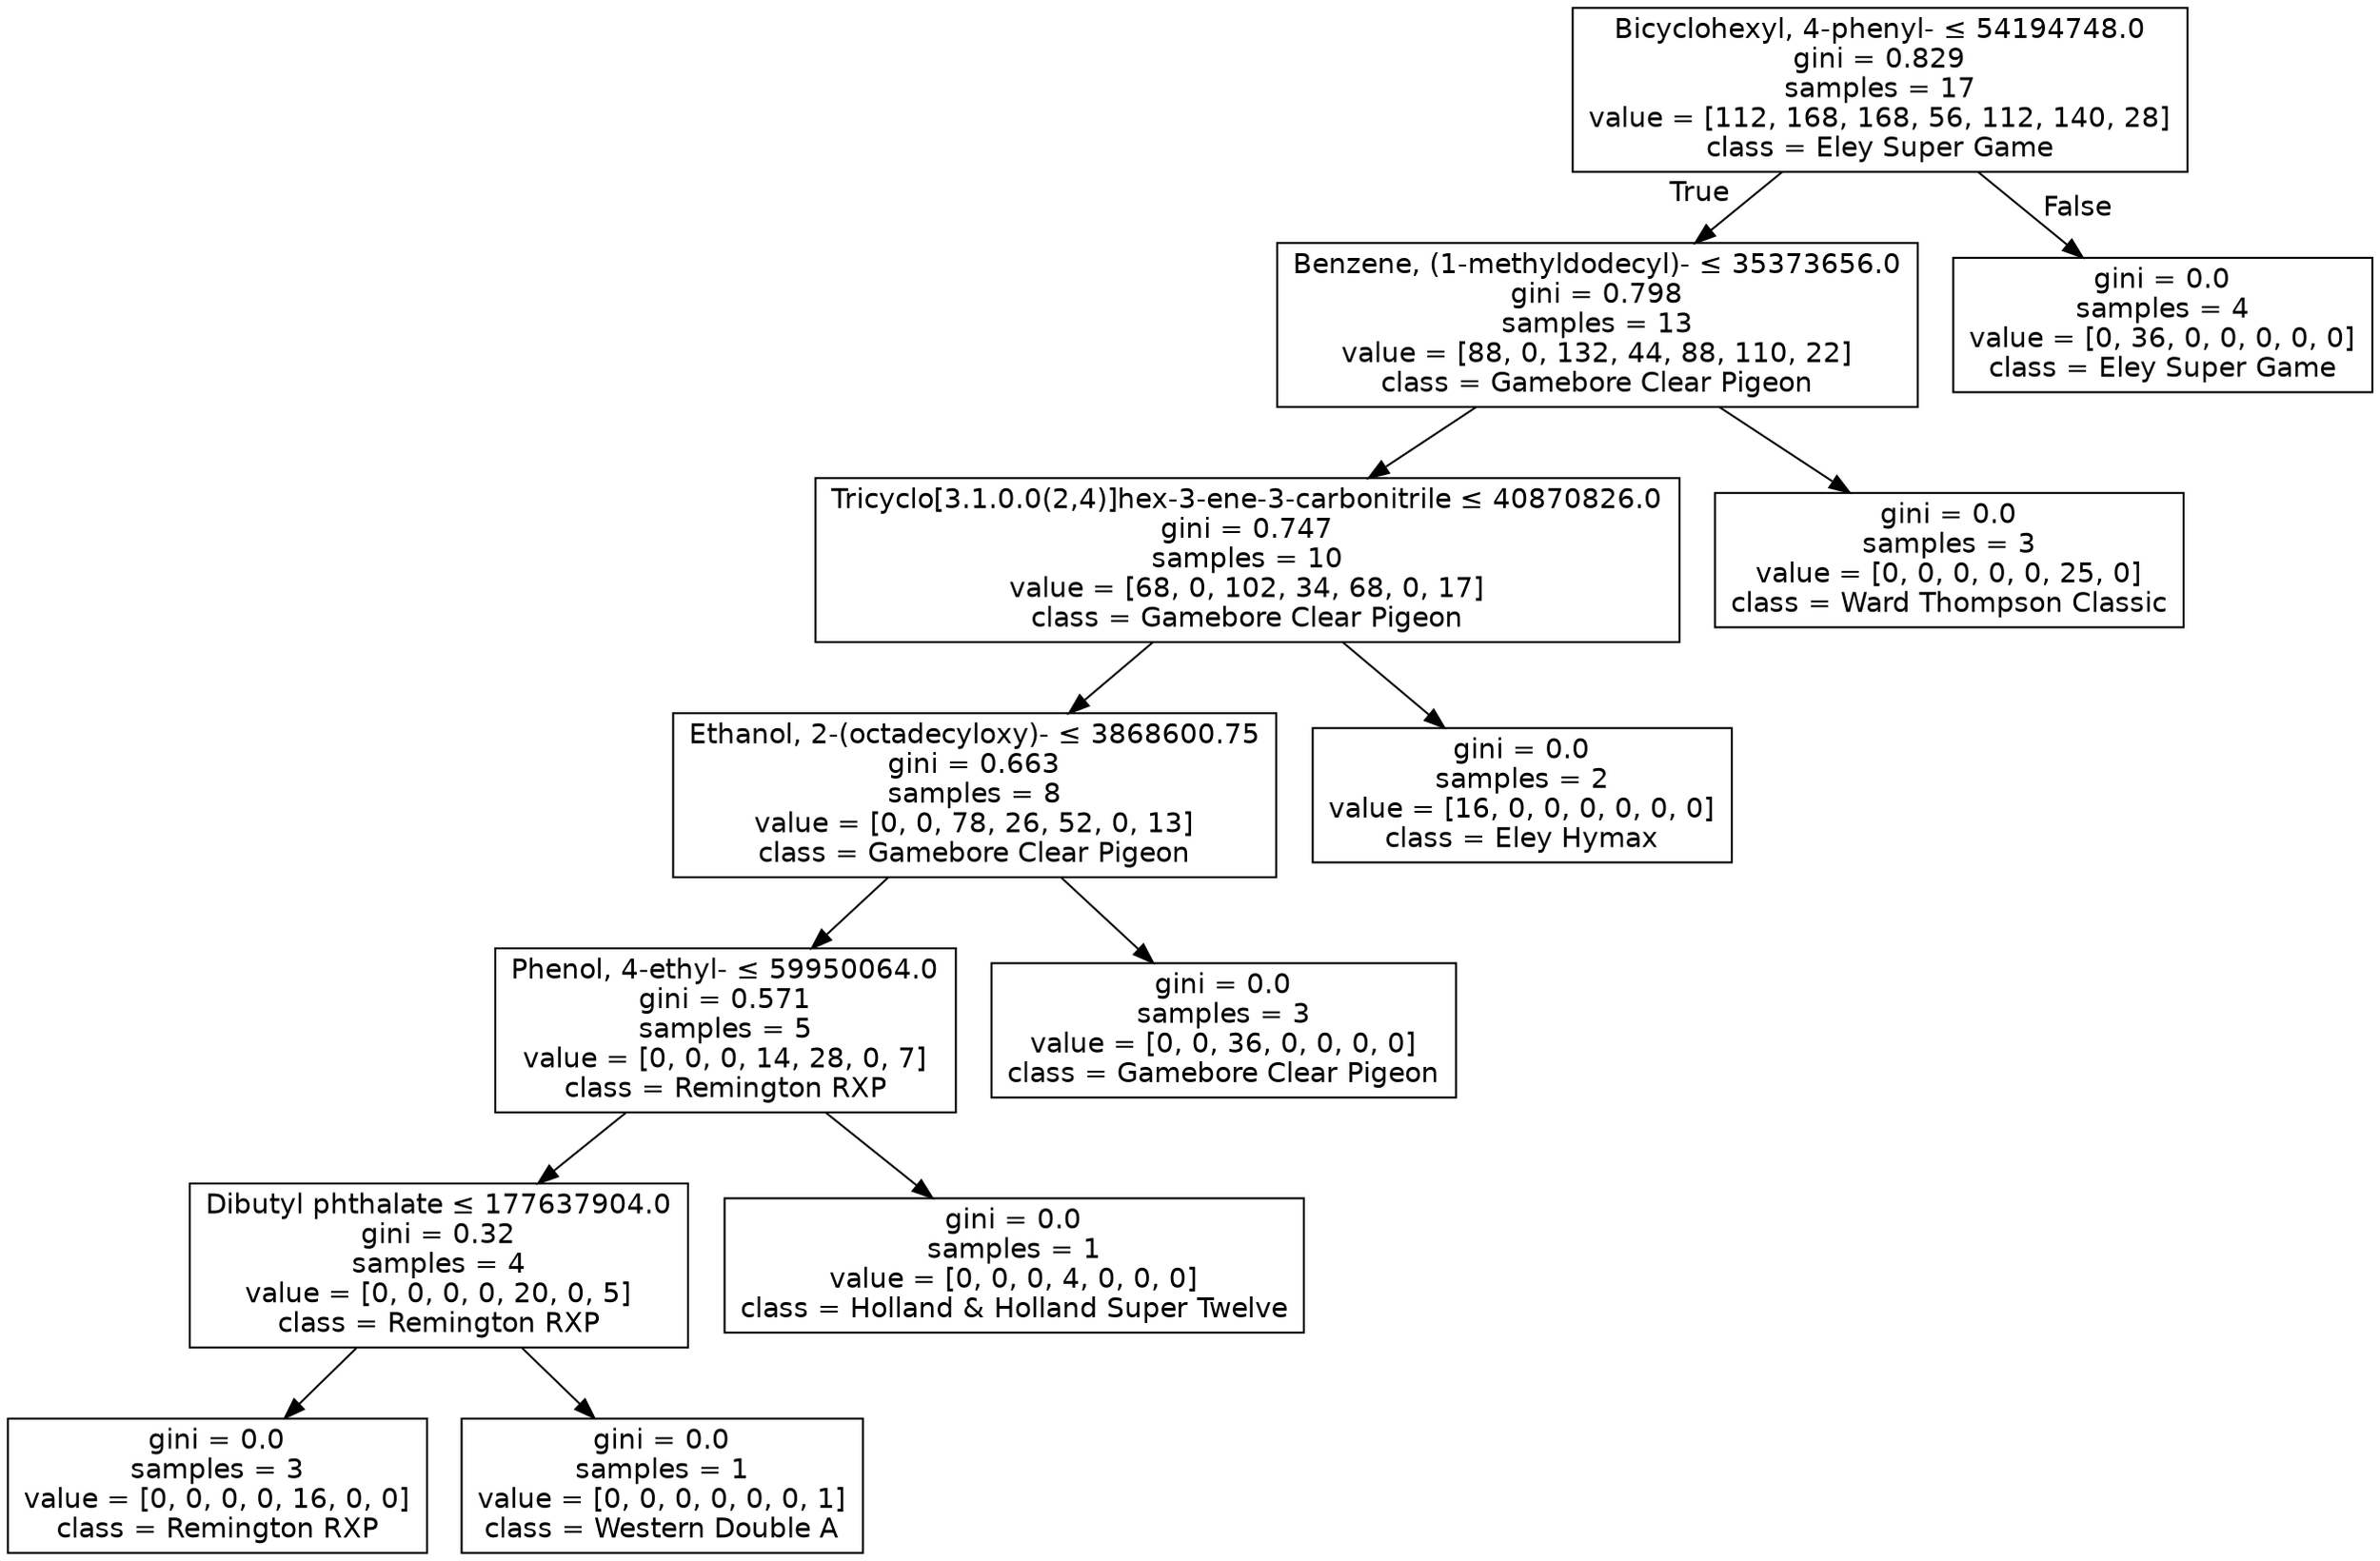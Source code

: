 digraph Tree {
node [shape=box, fontname="helvetica"] ;
edge [fontname="helvetica"] ;
0 [label=<Bicyclohexyl, 4-phenyl- &le; 54194748.0<br/>gini = 0.829<br/>samples = 17<br/>value = [112, 168, 168, 56, 112, 140, 28]<br/>class = Eley Super Game>] ;
1 [label=<Benzene, (1-methyldodecyl)- &le; 35373656.0<br/>gini = 0.798<br/>samples = 13<br/>value = [88, 0, 132, 44, 88, 110, 22]<br/>class = Gamebore Clear Pigeon>] ;
0 -> 1 [labeldistance=2.5, labelangle=45, headlabel="True"] ;
2 [label=<Tricyclo[3.1.0.0(2,4)]hex-3-ene-3-carbonitrile &le; 40870826.0<br/>gini = 0.747<br/>samples = 10<br/>value = [68, 0, 102, 34, 68, 0, 17]<br/>class = Gamebore Clear Pigeon>] ;
1 -> 2 ;
3 [label=<Ethanol, 2-(octadecyloxy)- &le; 3868600.75<br/>gini = 0.663<br/>samples = 8<br/>value = [0, 0, 78, 26, 52, 0, 13]<br/>class = Gamebore Clear Pigeon>] ;
2 -> 3 ;
4 [label=<Phenol, 4-ethyl- &le; 59950064.0<br/>gini = 0.571<br/>samples = 5<br/>value = [0, 0, 0, 14, 28, 0, 7]<br/>class = Remington RXP>] ;
3 -> 4 ;
5 [label=<Dibutyl phthalate &le; 177637904.0<br/>gini = 0.32<br/>samples = 4<br/>value = [0, 0, 0, 0, 20, 0, 5]<br/>class = Remington RXP>] ;
4 -> 5 ;
6 [label=<gini = 0.0<br/>samples = 3<br/>value = [0, 0, 0, 0, 16, 0, 0]<br/>class = Remington RXP>] ;
5 -> 6 ;
7 [label=<gini = 0.0<br/>samples = 1<br/>value = [0, 0, 0, 0, 0, 0, 1]<br/>class = Western Double A>] ;
5 -> 7 ;
8 [label=<gini = 0.0<br/>samples = 1<br/>value = [0, 0, 0, 4, 0, 0, 0]<br/>class = Holland &amp; Holland Super Twelve>] ;
4 -> 8 ;
9 [label=<gini = 0.0<br/>samples = 3<br/>value = [0, 0, 36, 0, 0, 0, 0]<br/>class = Gamebore Clear Pigeon>] ;
3 -> 9 ;
10 [label=<gini = 0.0<br/>samples = 2<br/>value = [16, 0, 0, 0, 0, 0, 0]<br/>class = Eley Hymax>] ;
2 -> 10 ;
11 [label=<gini = 0.0<br/>samples = 3<br/>value = [0, 0, 0, 0, 0, 25, 0]<br/>class = Ward Thompson Classic>] ;
1 -> 11 ;
12 [label=<gini = 0.0<br/>samples = 4<br/>value = [0, 36, 0, 0, 0, 0, 0]<br/>class = Eley Super Game>] ;
0 -> 12 [labeldistance=2.5, labelangle=-45, headlabel="False"] ;
}
